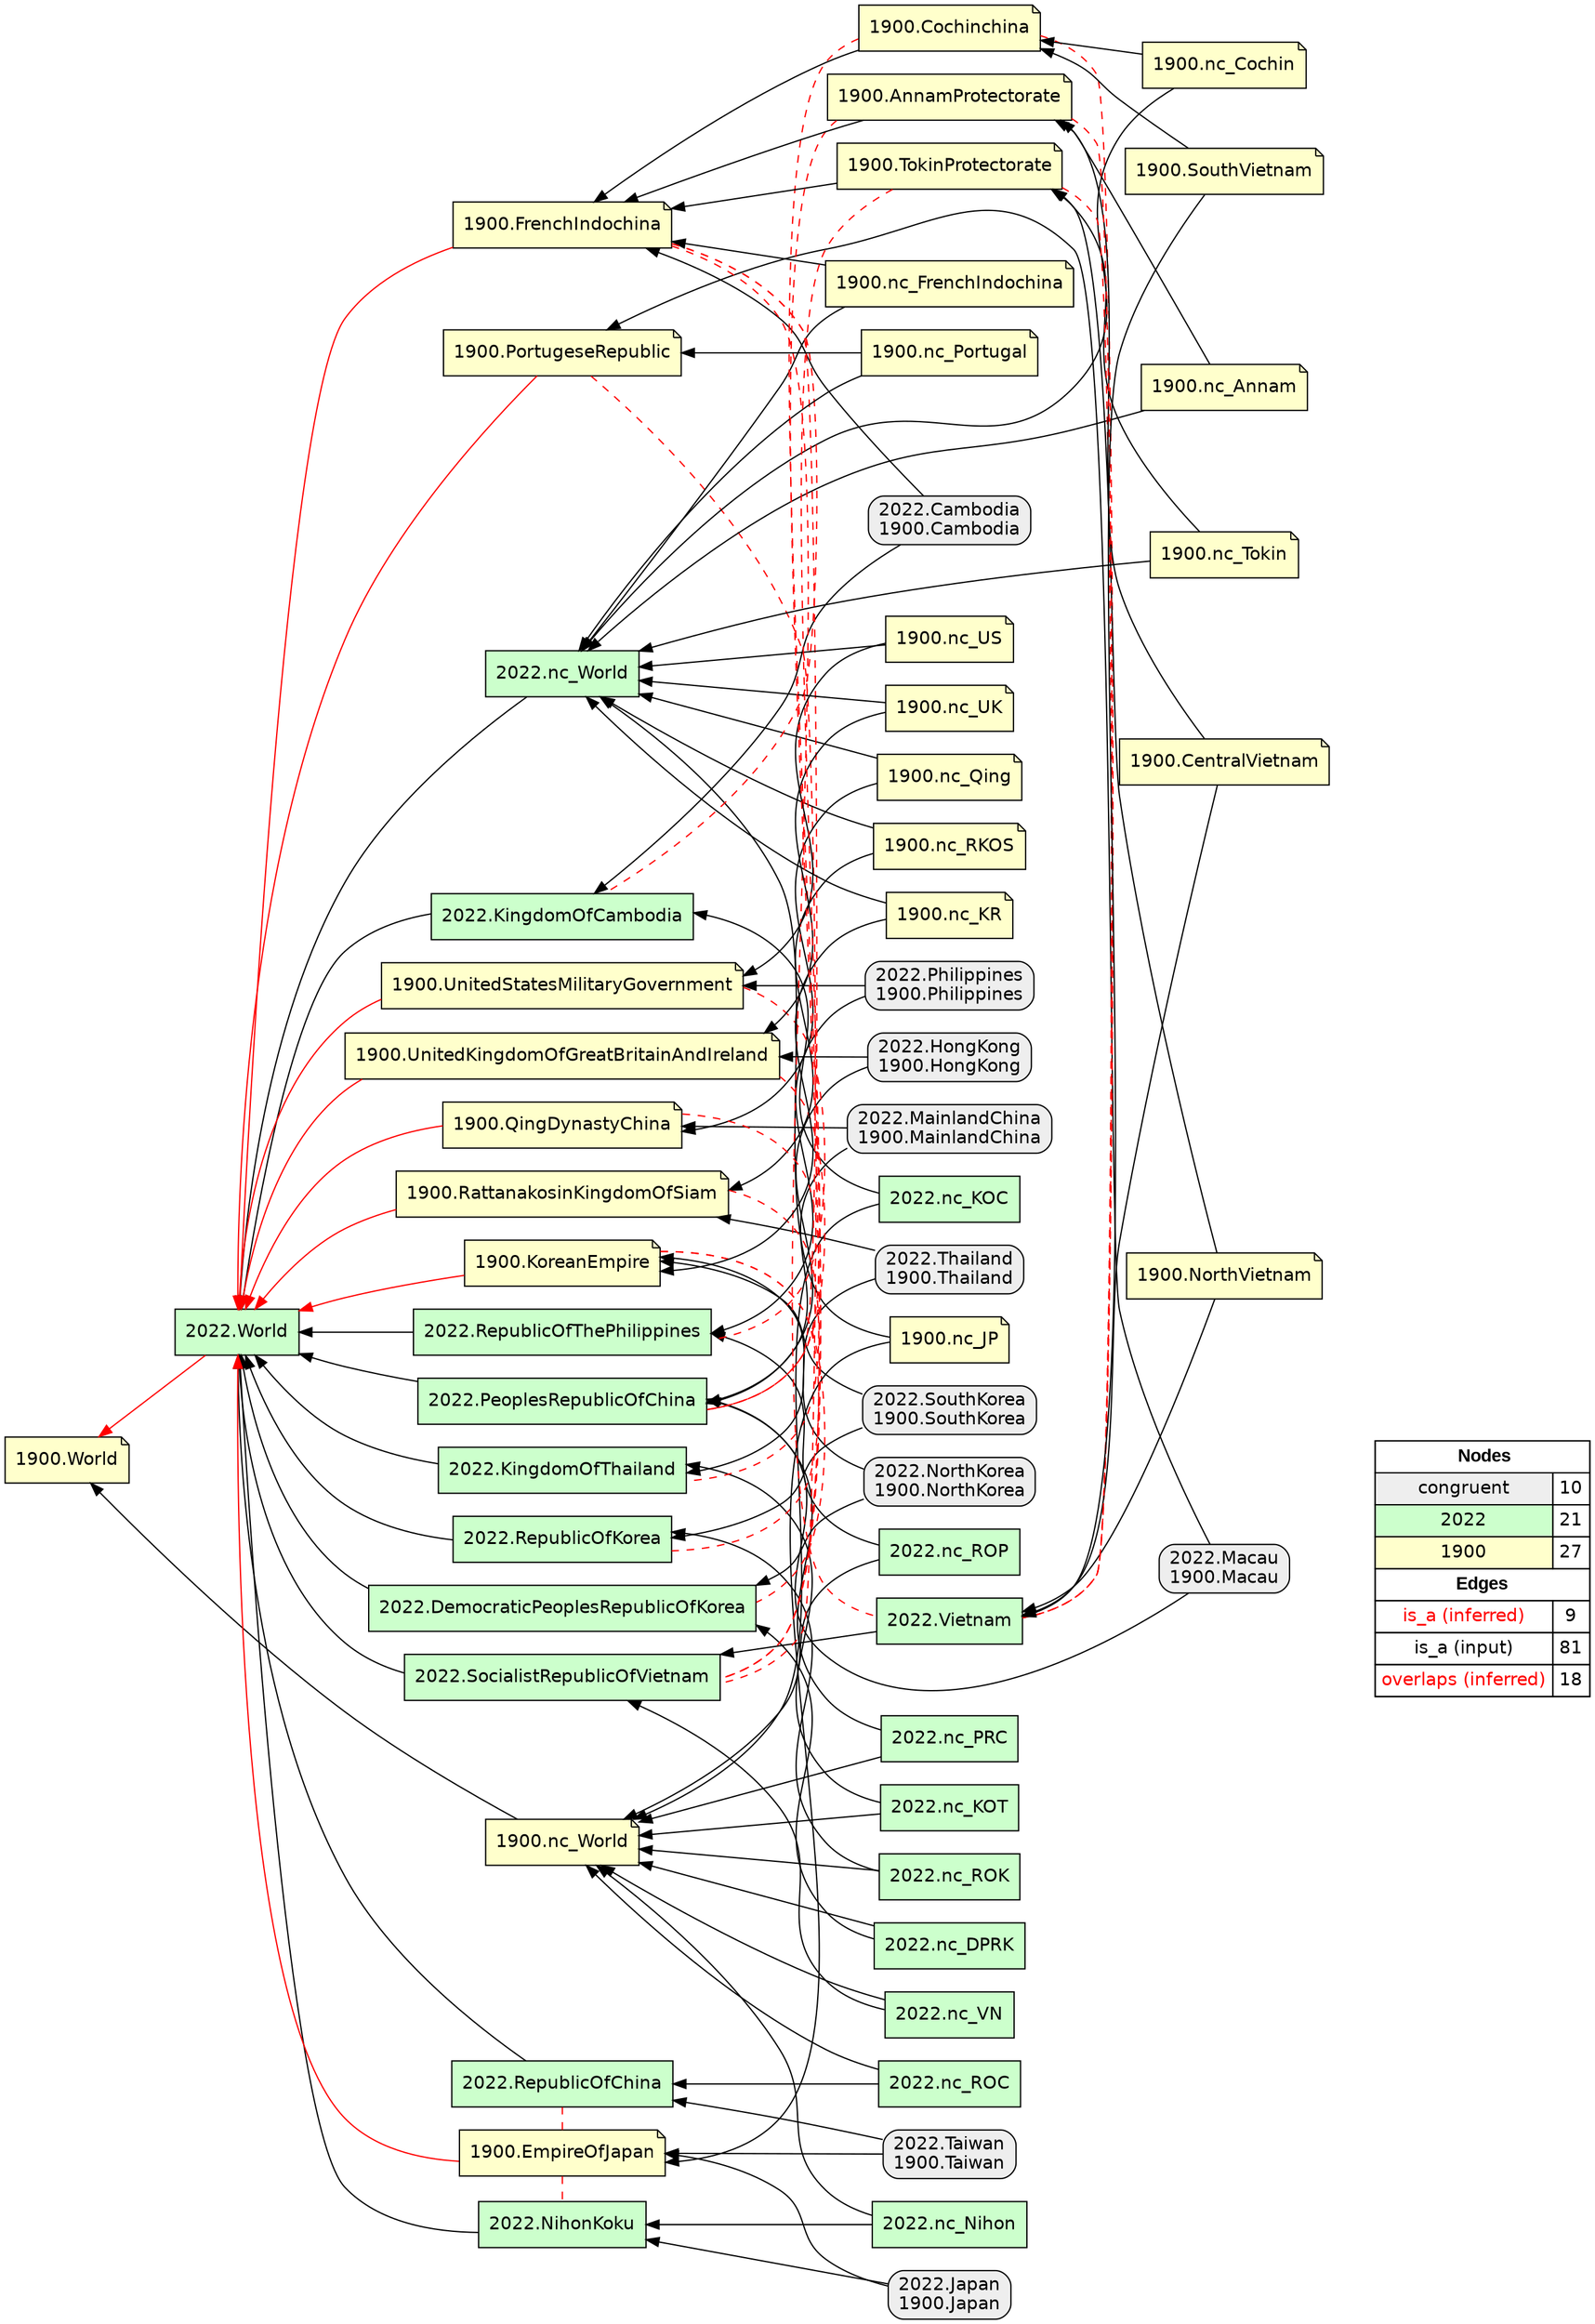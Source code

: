 digraph{
rankdir=RL
node[shape=box style="filled,rounded" fillcolor="#EEEEEE" fontname="helvetica"] 
"2022.Macau\n1900.Macau"
"2022.Thailand\n1900.Thailand"
"2022.NorthKorea\n1900.NorthKorea"
"2022.HongKong\n1900.HongKong"
"2022.Japan\n1900.Japan"
"2022.Cambodia\n1900.Cambodia"
"2022.Philippines\n1900.Philippines"
"2022.MainlandChina\n1900.MainlandChina"
"2022.SouthKorea\n1900.SouthKorea"
"2022.Taiwan\n1900.Taiwan"
node[shape=box style=filled fillcolor="#CCFFCC" fontname="helvetica"] 
"2022.nc_VN"
"2022.SocialistRepublicOfVietnam"
"2022.DemocraticPeoplesRepublicOfKorea"
"2022.nc_World"
"2022.PeoplesRepublicOfChina"
"2022.nc_ROC"
"2022.nc_DPRK"
"2022.RepublicOfChina"
"2022.RepublicOfThePhilippines"
"2022.Vietnam"
"2022.NihonKoku"
"2022.World"
"2022.KingdomOfThailand"
"2022.nc_PRC"
"2022.RepublicOfKorea"
"2022.nc_ROK"
"2022.nc_KOC"
"2022.nc_KOT"
"2022.nc_Nihon"
"2022.nc_ROP"
"2022.KingdomOfCambodia"
node[shape=note style=filled fillcolor="#FFFFCC" fontname="helvetica"] 
"1900.PortugeseRepublic"
"1900.nc_Qing"
"1900.nc_RKOS"
"1900.nc_FrenchIndochina"
"1900.KoreanEmpire"
"1900.RattanakosinKingdomOfSiam"
"1900.UnitedStatesMilitaryGovernment"
"1900.nc_World"
"1900.nc_JP"
"1900.UnitedKingdomOfGreatBritainAndIreland"
"1900.nc_Annam"
"1900.nc_Tokin"
"1900.EmpireOfJapan"
"1900.Cochinchina"
"1900.nc_Cochin"
"1900.FrenchIndochina"
"1900.nc_KR"
"1900.NorthVietnam"
"1900.World"
"1900.nc_Portugal"
"1900.nc_UK"
"1900.nc_US"
"1900.TokinProtectorate"
"1900.CentralVietnam"
"1900.QingDynastyChina"
"1900.AnnamProtectorate"
"1900.SouthVietnam"
edge[arrowhead=normal style=solid color="#FF0000" constraint=true penwidth=1]
"1900.PortugeseRepublic" -> "2022.World"
"1900.UnitedStatesMilitaryGovernment" -> "2022.World"
"1900.UnitedKingdomOfGreatBritainAndIreland" -> "2022.World"
"1900.EmpireOfJapan" -> "2022.World"
"1900.FrenchIndochina" -> "2022.World"
"1900.KoreanEmpire" -> "2022.World"
"2022.World" -> "1900.World"
"1900.QingDynastyChina" -> "2022.World"
"1900.RattanakosinKingdomOfSiam" -> "2022.World"
edge[arrowhead=normal style=solid color="#000000" constraint=true penwidth=1]
"2022.Macau\n1900.Macau" -> "2022.PeoplesRepublicOfChina"
"1900.nc_Portugal" -> "2022.nc_World"
"2022.nc_ROK" -> "1900.nc_World"
"2022.HongKong\n1900.HongKong" -> "1900.UnitedKingdomOfGreatBritainAndIreland"
"2022.nc_VN" -> "2022.SocialistRepublicOfVietnam"
"1900.nc_Qing" -> "1900.QingDynastyChina"
"1900.CentralVietnam" -> "2022.Vietnam"
"2022.RepublicOfKorea" -> "2022.World"
"2022.Japan\n1900.Japan" -> "1900.EmpireOfJapan"
"2022.Taiwan\n1900.Taiwan" -> "1900.EmpireOfJapan"
"1900.nc_US" -> "2022.nc_World"
"2022.nc_ROC" -> "2022.RepublicOfChina"
"1900.CentralVietnam" -> "1900.AnnamProtectorate"
"2022.Taiwan\n1900.Taiwan" -> "2022.RepublicOfChina"
"2022.nc_DPRK" -> "2022.DemocraticPeoplesRepublicOfKorea"
"1900.nc_RKOS" -> "1900.RattanakosinKingdomOfSiam"
"2022.nc_Nihon" -> "2022.NihonKoku"
"1900.SouthVietnam" -> "2022.Vietnam"
"2022.RepublicOfChina" -> "2022.World"
"2022.Philippines\n1900.Philippines" -> "2022.RepublicOfThePhilippines"
"2022.SocialistRepublicOfVietnam" -> "2022.World"
"2022.nc_KOT" -> "2022.KingdomOfThailand"
"2022.SouthKorea\n1900.SouthKorea" -> "1900.KoreanEmpire"
"2022.nc_VN" -> "1900.nc_World"
"1900.nc_Tokin" -> "1900.TokinProtectorate"
"1900.nc_KR" -> "1900.KoreanEmpire"
"1900.NorthVietnam" -> "1900.TokinProtectorate"
"2022.KingdomOfCambodia" -> "2022.World"
"2022.Cambodia\n1900.Cambodia" -> "1900.FrenchIndochina"
"2022.Japan\n1900.Japan" -> "2022.NihonKoku"
"2022.SouthKorea\n1900.SouthKorea" -> "2022.RepublicOfKorea"
"1900.nc_UK" -> "2022.nc_World"
"1900.nc_Cochin" -> "1900.Cochinchina"
"2022.nc_ROC" -> "1900.nc_World"
"1900.nc_US" -> "1900.UnitedStatesMilitaryGovernment"
"2022.Philippines\n1900.Philippines" -> "1900.UnitedStatesMilitaryGovernment"
"2022.MainlandChina\n1900.MainlandChina" -> "1900.QingDynastyChina"
"1900.nc_Qing" -> "2022.nc_World"
"1900.nc_JP" -> "2022.nc_World"
"2022.Cambodia\n1900.Cambodia" -> "2022.KingdomOfCambodia"
"2022.Thailand\n1900.Thailand" -> "2022.KingdomOfThailand"
"2022.DemocraticPeoplesRepublicOfKorea" -> "2022.World"
"1900.nc_World" -> "1900.World"
"1900.nc_Portugal" -> "1900.PortugeseRepublic"
"1900.TokinProtectorate" -> "1900.FrenchIndochina"
"1900.nc_UK" -> "1900.UnitedKingdomOfGreatBritainAndIreland"
"2022.NihonKoku" -> "2022.World"
"1900.nc_KR" -> "2022.nc_World"
"2022.MainlandChina\n1900.MainlandChina" -> "2022.PeoplesRepublicOfChina"
"2022.nc_ROK" -> "2022.RepublicOfKorea"
"1900.Cochinchina" -> "1900.FrenchIndochina"
"2022.nc_ROP" -> "2022.RepublicOfThePhilippines"
"2022.nc_ROP" -> "1900.nc_World"
"2022.nc_KOC" -> "1900.nc_World"
"1900.AnnamProtectorate" -> "1900.FrenchIndochina"
"2022.nc_World" -> "2022.World"
"2022.nc_PRC" -> "1900.nc_World"
"1900.NorthVietnam" -> "2022.Vietnam"
"2022.Vietnam" -> "2022.SocialistRepublicOfVietnam"
"2022.NorthKorea\n1900.NorthKorea" -> "2022.DemocraticPeoplesRepublicOfKorea"
"2022.RepublicOfThePhilippines" -> "2022.World"
"1900.nc_JP" -> "1900.EmpireOfJapan"
"2022.nc_Nihon" -> "1900.nc_World"
"1900.nc_FrenchIndochina" -> "2022.nc_World"
"2022.PeoplesRepublicOfChina" -> "2022.World"
"2022.nc_DPRK" -> "1900.nc_World"
"2022.nc_KOT" -> "1900.nc_World"
"1900.SouthVietnam" -> "1900.Cochinchina"
"1900.nc_Tokin" -> "2022.nc_World"
"2022.HongKong\n1900.HongKong" -> "2022.PeoplesRepublicOfChina"
"1900.nc_RKOS" -> "2022.nc_World"
"2022.Thailand\n1900.Thailand" -> "1900.RattanakosinKingdomOfSiam"
"1900.nc_Cochin" -> "2022.nc_World"
"1900.nc_Annam" -> "1900.AnnamProtectorate"
"1900.nc_Annam" -> "2022.nc_World"
"2022.NorthKorea\n1900.NorthKorea" -> "1900.KoreanEmpire"
"1900.nc_FrenchIndochina" -> "1900.FrenchIndochina"
"2022.Macau\n1900.Macau" -> "1900.PortugeseRepublic"
"2022.nc_KOC" -> "2022.KingdomOfCambodia"
"2022.KingdomOfThailand" -> "2022.World"
"2022.nc_PRC" -> "2022.PeoplesRepublicOfChina"
edge[arrowhead=normal style=dotted color="#000000" constraint=true penwidth=1]
edge[arrowhead=none style=dashed color="#FF0000" constraint=false penwidth=1]
"1900.KoreanEmpire" -> "2022.DemocraticPeoplesRepublicOfKorea"
"1900.PortugeseRepublic" -> "2022.PeoplesRepublicOfChina"
"1900.TokinProtectorate" -> "2022.SocialistRepublicOfVietnam"
"1900.AnnamProtectorate" -> "2022.Vietnam"
"1900.EmpireOfJapan" -> "2022.NihonKoku"
"1900.FrenchIndochina" -> "2022.KingdomOfCambodia"
"1900.UnitedKingdomOfGreatBritainAndIreland" -> "2022.PeoplesRepublicOfChina"
"1900.KoreanEmpire" -> "2022.RepublicOfKorea"
"1900.EmpireOfJapan" -> "2022.RepublicOfChina"
"1900.Cochinchina" -> "2022.Vietnam"
"1900.AnnamProtectorate" -> "2022.SocialistRepublicOfVietnam"
"1900.QingDynastyChina" -> "2022.PeoplesRepublicOfChina"
"1900.FrenchIndochina" -> "2022.Vietnam"
"1900.UnitedStatesMilitaryGovernment" -> "2022.RepublicOfThePhilippines"
"1900.RattanakosinKingdomOfSiam" -> "2022.KingdomOfThailand"
"1900.Cochinchina" -> "2022.SocialistRepublicOfVietnam"
"1900.TokinProtectorate" -> "2022.Vietnam"
"1900.FrenchIndochina" -> "2022.SocialistRepublicOfVietnam"
node[shape=box] 
{rank=source Legend [fillcolor= white margin=0 label=< 
 <TABLE BORDER="0" CELLBORDER="1" CELLSPACING="0" CELLPADDING="4"> 
<TR> <TD COLSPAN="2"><font face="Arial Black"> Nodes</font></TD> </TR> 
<TR> 
 <TD bgcolor="#EEEEEE" fontname="helvetica">congruent</TD> 
 <TD>10</TD> 
 </TR> 
<TR> 
 <TD bgcolor="#CCFFCC" fontname="helvetica">2022</TD> 
 <TD>21</TD> 
 </TR> 
<TR> 
 <TD bgcolor="#FFFFCC" fontname="helvetica">1900</TD> 
 <TD>27</TD> 
 </TR> 
<TR> <TD COLSPAN="2"><font face = "Arial Black"> Edges </font></TD> </TR> 
<TR> 
 <TD><font color ="#FF0000">is_a (inferred)</font></TD><TD>9</TD>
</TR>
<TR> 
 <TD><font color ="#000000">is_a (input)</font></TD><TD>81</TD>
</TR>
<TR> 
 <TD><font color ="#FF0000">overlaps (inferred)</font></TD><TD>18</TD>
</TR>
</TABLE> 
 >] } 
}